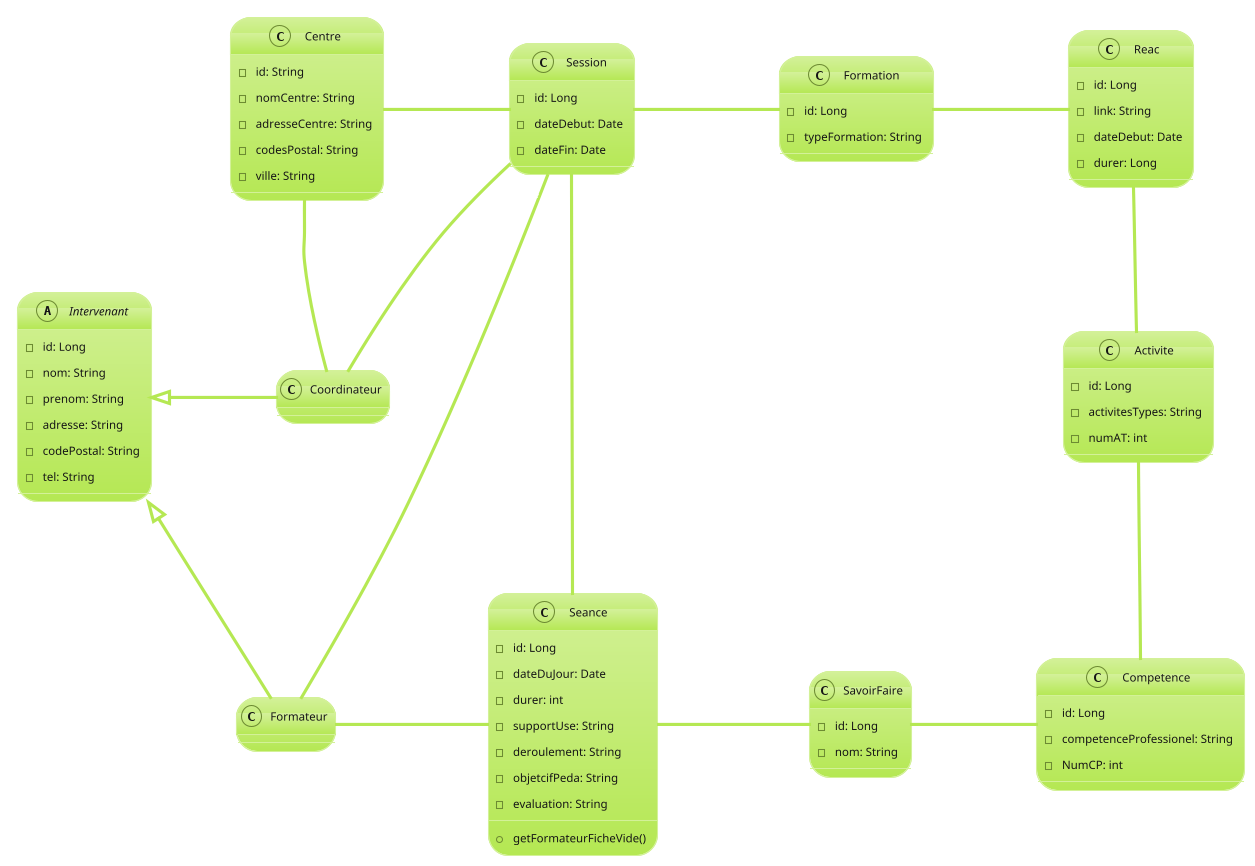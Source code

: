 @startuml
!theme hacker

abstract class Intervenant {
-id: Long
-nom: String
-prenom: String
-adresse: String
-codePostal: String
-tel: String
}
class Coordinateur
class Formateur
class Seance {
-id: Long
-dateDuJour: Date
-durer: int
-supportUse: String
-deroulement: String
-objetcifPeda: String
-evaluation: String
+getFormateurFicheVide()
}
class Centre {
-id: String
-nomCentre: String
-adresseCentre: String
-codesPostal: String
-ville: String
}
class Session {
-id: Long
-dateDebut: Date
-dateFin: Date
}
class Formation {
-id: Long
-typeFormation: String
}
class Reac {
-id: Long
-link: String
-dateDebut: Date
-durer: Long
}
class Activite {
-id: Long
-activitesTypes: String
-numAT: int
}
class Competence {
-id: Long
-competenceProfessionel: String
-NumCP: int
}
class SavoirFaire {
-id: Long
-nom: String
}

Intervenant <|- Coordinateur :"\t\t\t"
Intervenant <|-- Formateur :"\t\t\t"
Formateur "1" - "*" Seance :"\t\t\t\t"
Session "*" - "*" Formateur :"\t"
Centre "*" -- "*" Coordinateur :"\t\t\t"
Centre "1" - "*" Session :"\t\t\t"
Session "*" -- "1" Coordinateur
Session "1" - "*" Seance :"\t"
Session "*" - "1" Formation :"\t\t\t"
Formation "1" - "*" Reac :"\t\t\t"
Reac "1" -- "*" Activite :"\t\t\t"
Activite "1" -- "*" Competence :"\t\t\t"
SavoirFaire "*" - "1" Competence :"\t\t\t"
Seance "*" - "*" SavoirFaire :"\t\t\t\t"
@enduml